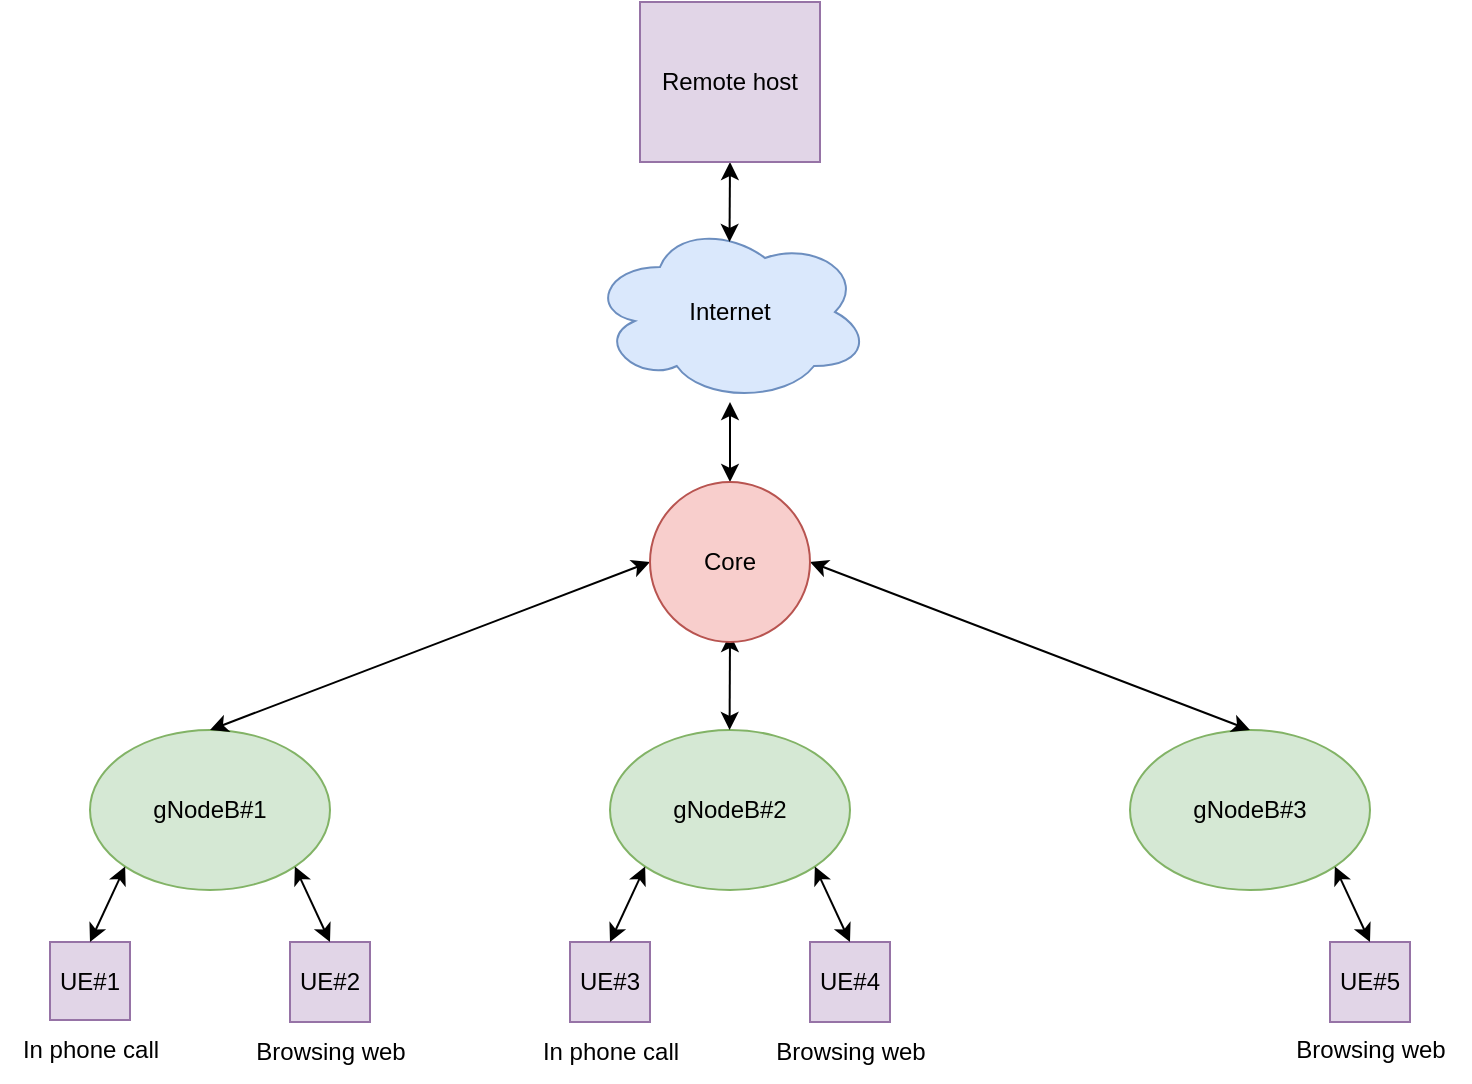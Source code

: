 <mxfile version="24.4.0" type="device">
  <diagram name="Stránka-1" id="tPQLCeAHyIVqHolzOuc0">
    <mxGraphModel dx="834" dy="264" grid="1" gridSize="10" guides="1" tooltips="1" connect="1" arrows="1" fold="1" page="1" pageScale="1" pageWidth="60" pageHeight="60" math="0" shadow="0">
      <root>
        <mxCell id="0" />
        <mxCell id="1" parent="0" />
        <mxCell id="rbAQHlga16BtLeT3uhwm-1" value="gNodeB#1" style="ellipse;whiteSpace=wrap;html=1;fillColor=#d5e8d4;strokeColor=#82b366;" parent="1" vertex="1">
          <mxGeometry x="668" y="864" width="120" height="80" as="geometry" />
        </mxCell>
        <mxCell id="rbAQHlga16BtLeT3uhwm-2" value="gNodeB#2" style="ellipse;whiteSpace=wrap;html=1;fillColor=#d5e8d4;strokeColor=#82b366;" parent="1" vertex="1">
          <mxGeometry x="928" y="864" width="120" height="80" as="geometry" />
        </mxCell>
        <mxCell id="rbAQHlga16BtLeT3uhwm-3" value="gNodeB#3" style="ellipse;whiteSpace=wrap;html=1;fillColor=#d5e8d4;strokeColor=#82b366;" parent="1" vertex="1">
          <mxGeometry x="1188" y="864" width="120" height="80" as="geometry" />
        </mxCell>
        <mxCell id="rbAQHlga16BtLeT3uhwm-4" value="UE#2" style="rounded=0;whiteSpace=wrap;html=1;fillColor=#e1d5e7;strokeColor=#9673a6;" parent="1" vertex="1">
          <mxGeometry x="768" y="970" width="40" height="40" as="geometry" />
        </mxCell>
        <mxCell id="rbAQHlga16BtLeT3uhwm-5" value="UE#1" style="rounded=0;whiteSpace=wrap;html=1;fillColor=#e1d5e7;strokeColor=#9673a6;" parent="1" vertex="1">
          <mxGeometry x="648" y="970" width="40" height="39" as="geometry" />
        </mxCell>
        <mxCell id="rbAQHlga16BtLeT3uhwm-6" value="UE#4" style="rounded=0;whiteSpace=wrap;html=1;fillColor=#e1d5e7;strokeColor=#9673a6;" parent="1" vertex="1">
          <mxGeometry x="1028" y="970" width="40" height="40" as="geometry" />
        </mxCell>
        <mxCell id="rbAQHlga16BtLeT3uhwm-7" value="UE#5" style="rounded=0;whiteSpace=wrap;html=1;fillColor=#e1d5e7;strokeColor=#9673a6;" parent="1" vertex="1">
          <mxGeometry x="1288" y="970" width="40" height="40" as="geometry" />
        </mxCell>
        <mxCell id="rbAQHlga16BtLeT3uhwm-8" value="Internet" style="ellipse;shape=cloud;whiteSpace=wrap;html=1;fillColor=#dae8fc;strokeColor=#6c8ebf;" parent="1" vertex="1">
          <mxGeometry x="918" y="610" width="140" height="90" as="geometry" />
        </mxCell>
        <mxCell id="rbAQHlga16BtLeT3uhwm-9" value="" style="endArrow=classic;html=1;rounded=0;entryX=0;entryY=1;entryDx=0;entryDy=0;startArrow=classic;startFill=1;" parent="1" target="rbAQHlga16BtLeT3uhwm-1" edge="1">
          <mxGeometry width="50" height="50" relative="1" as="geometry">
            <mxPoint x="668" y="970" as="sourcePoint" />
            <mxPoint x="698" y="946" as="targetPoint" />
          </mxGeometry>
        </mxCell>
        <mxCell id="rbAQHlga16BtLeT3uhwm-10" value="" style="endArrow=classic;html=1;rounded=0;entryX=1;entryY=1;entryDx=0;entryDy=0;startArrow=classic;startFill=1;" parent="1" target="rbAQHlga16BtLeT3uhwm-1" edge="1">
          <mxGeometry width="50" height="50" relative="1" as="geometry">
            <mxPoint x="788" y="970" as="sourcePoint" />
            <mxPoint x="758" y="944" as="targetPoint" />
          </mxGeometry>
        </mxCell>
        <mxCell id="rbAQHlga16BtLeT3uhwm-11" value="" style="endArrow=classic;html=1;rounded=0;entryX=1;entryY=1;entryDx=0;entryDy=0;startArrow=classic;startFill=1;" parent="1" target="rbAQHlga16BtLeT3uhwm-2" edge="1">
          <mxGeometry width="50" height="50" relative="1" as="geometry">
            <mxPoint x="1048" y="970" as="sourcePoint" />
            <mxPoint x="968" y="932" as="targetPoint" />
          </mxGeometry>
        </mxCell>
        <mxCell id="rbAQHlga16BtLeT3uhwm-12" value="" style="endArrow=classic;html=1;rounded=0;entryX=1;entryY=1;entryDx=0;entryDy=0;startArrow=classic;startFill=1;" parent="1" target="rbAQHlga16BtLeT3uhwm-3" edge="1">
          <mxGeometry width="50" height="50" relative="1" as="geometry">
            <mxPoint x="1308" y="970" as="sourcePoint" />
            <mxPoint x="1308" y="944" as="targetPoint" />
          </mxGeometry>
        </mxCell>
        <mxCell id="rbAQHlga16BtLeT3uhwm-13" value="" style="endArrow=classic;html=1;rounded=0;exitX=0.5;exitY=0;exitDx=0;exitDy=0;startArrow=classic;startFill=1;" parent="1" edge="1">
          <mxGeometry width="50" height="50" relative="1" as="geometry">
            <mxPoint x="987.8" y="864" as="sourcePoint" />
            <mxPoint x="988" y="816" as="targetPoint" />
          </mxGeometry>
        </mxCell>
        <mxCell id="rbAQHlga16BtLeT3uhwm-14" value="" style="endArrow=classic;html=1;rounded=0;entryX=1;entryY=0.5;entryDx=0;entryDy=0;exitX=0.5;exitY=0;exitDx=0;exitDy=0;startArrow=classic;startFill=1;" parent="1" source="rbAQHlga16BtLeT3uhwm-3" target="rbAQHlga16BtLeT3uhwm-25" edge="1">
          <mxGeometry width="50" height="50" relative="1" as="geometry">
            <mxPoint x="1248" y="846" as="sourcePoint" />
            <mxPoint x="1022.5" y="780" as="targetPoint" />
          </mxGeometry>
        </mxCell>
        <mxCell id="rbAQHlga16BtLeT3uhwm-15" value="" style="endArrow=classic;html=1;rounded=0;entryX=0;entryY=0.5;entryDx=0;entryDy=0;exitX=0.5;exitY=0;exitDx=0;exitDy=0;startArrow=classic;startFill=1;" parent="1" source="rbAQHlga16BtLeT3uhwm-1" target="rbAQHlga16BtLeT3uhwm-25" edge="1">
          <mxGeometry width="50" height="50" relative="1" as="geometry">
            <mxPoint x="1038" y="1064" as="sourcePoint" />
            <mxPoint x="953.5" y="780" as="targetPoint" />
          </mxGeometry>
        </mxCell>
        <mxCell id="rbAQHlga16BtLeT3uhwm-16" value="" style="endArrow=classic;html=1;rounded=0;exitX=0.5;exitY=0;exitDx=0;exitDy=0;startArrow=classic;startFill=1;" parent="1" source="rbAQHlga16BtLeT3uhwm-25" edge="1">
          <mxGeometry width="50" height="50" relative="1" as="geometry">
            <mxPoint x="987.8" y="744" as="sourcePoint" />
            <mxPoint x="988" y="700" as="targetPoint" />
          </mxGeometry>
        </mxCell>
        <mxCell id="rbAQHlga16BtLeT3uhwm-17" value="" style="endArrow=classic;html=1;rounded=0;startArrow=classic;startFill=1;" parent="1" edge="1">
          <mxGeometry width="50" height="50" relative="1" as="geometry">
            <mxPoint x="987.76" y="620" as="sourcePoint" />
            <mxPoint x="988" y="580" as="targetPoint" />
          </mxGeometry>
        </mxCell>
        <mxCell id="rbAQHlga16BtLeT3uhwm-18" value="UE#3" style="rounded=0;whiteSpace=wrap;html=1;fillColor=#e1d5e7;strokeColor=#9673a6;" parent="1" vertex="1">
          <mxGeometry x="908" y="970" width="40" height="40" as="geometry" />
        </mxCell>
        <mxCell id="rbAQHlga16BtLeT3uhwm-19" value="" style="endArrow=classic;html=1;rounded=0;entryX=0;entryY=1;entryDx=0;entryDy=0;startArrow=classic;startFill=1;" parent="1" target="rbAQHlga16BtLeT3uhwm-2" edge="1">
          <mxGeometry width="50" height="50" relative="1" as="geometry">
            <mxPoint x="928" y="970" as="sourcePoint" />
            <mxPoint x="958" y="932" as="targetPoint" />
          </mxGeometry>
        </mxCell>
        <mxCell id="rbAQHlga16BtLeT3uhwm-20" value="In phone call" style="text;html=1;align=center;verticalAlign=middle;resizable=0;points=[];autosize=1;strokeColor=none;fillColor=none;" parent="1" vertex="1">
          <mxGeometry x="623" y="1009" width="90" height="30" as="geometry" />
        </mxCell>
        <mxCell id="rbAQHlga16BtLeT3uhwm-21" value="Browsing web" style="text;html=1;align=center;verticalAlign=middle;resizable=0;points=[];autosize=1;strokeColor=none;fillColor=none;" parent="1" vertex="1">
          <mxGeometry x="738" y="1010" width="100" height="30" as="geometry" />
        </mxCell>
        <mxCell id="rbAQHlga16BtLeT3uhwm-22" value="In phone call" style="text;html=1;align=center;verticalAlign=middle;resizable=0;points=[];autosize=1;strokeColor=none;fillColor=none;" parent="1" vertex="1">
          <mxGeometry x="883" y="1010" width="90" height="30" as="geometry" />
        </mxCell>
        <mxCell id="rbAQHlga16BtLeT3uhwm-23" value="Browsing web" style="text;html=1;align=center;verticalAlign=middle;resizable=0;points=[];autosize=1;strokeColor=none;fillColor=none;" parent="1" vertex="1">
          <mxGeometry x="998" y="1010" width="100" height="30" as="geometry" />
        </mxCell>
        <mxCell id="rbAQHlga16BtLeT3uhwm-24" value="Browsing web" style="text;html=1;align=center;verticalAlign=middle;resizable=0;points=[];autosize=1;strokeColor=none;fillColor=none;" parent="1" vertex="1">
          <mxGeometry x="1258" y="1009" width="100" height="30" as="geometry" />
        </mxCell>
        <mxCell id="rbAQHlga16BtLeT3uhwm-25" value="Core" style="ellipse;whiteSpace=wrap;html=1;fillColor=#f8cecc;strokeColor=#b85450;" parent="1" vertex="1">
          <mxGeometry x="948" y="740" width="80" height="80" as="geometry" />
        </mxCell>
        <mxCell id="rbAQHlga16BtLeT3uhwm-26" value="Remote host" style="rounded=0;whiteSpace=wrap;html=1;fillColor=#e1d5e7;strokeColor=#9673a6;" parent="1" vertex="1">
          <mxGeometry x="943" y="500" width="90" height="80" as="geometry" />
        </mxCell>
      </root>
    </mxGraphModel>
  </diagram>
</mxfile>
